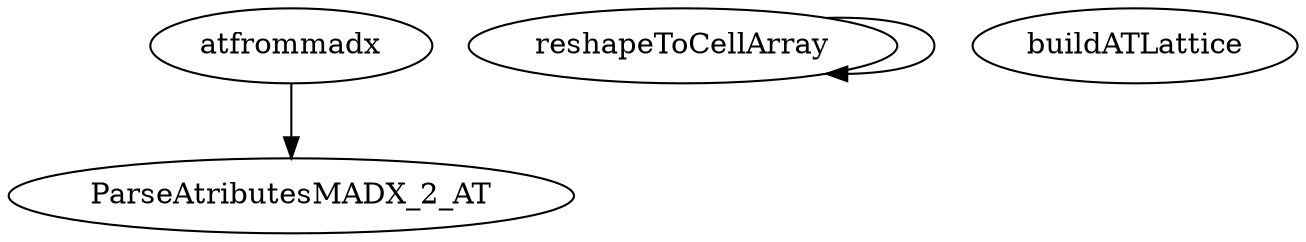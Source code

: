 /* Created by mdot for Matlab */
digraph m2html {
  atfrommadx -> ParseAtributesMADX_2_AT;
  reshapeToCellArray -> reshapeToCellArray;

  ParseAtributesMADX_2_AT [URL="ParseAtributesMADX_2_AT.html"];
  atfrommadx [URL="atfrommadx.html"];
  buildATLattice [URL="buildATLattice.html"];
  reshapeToCellArray [URL="reshapeToCellArray.html"];
}